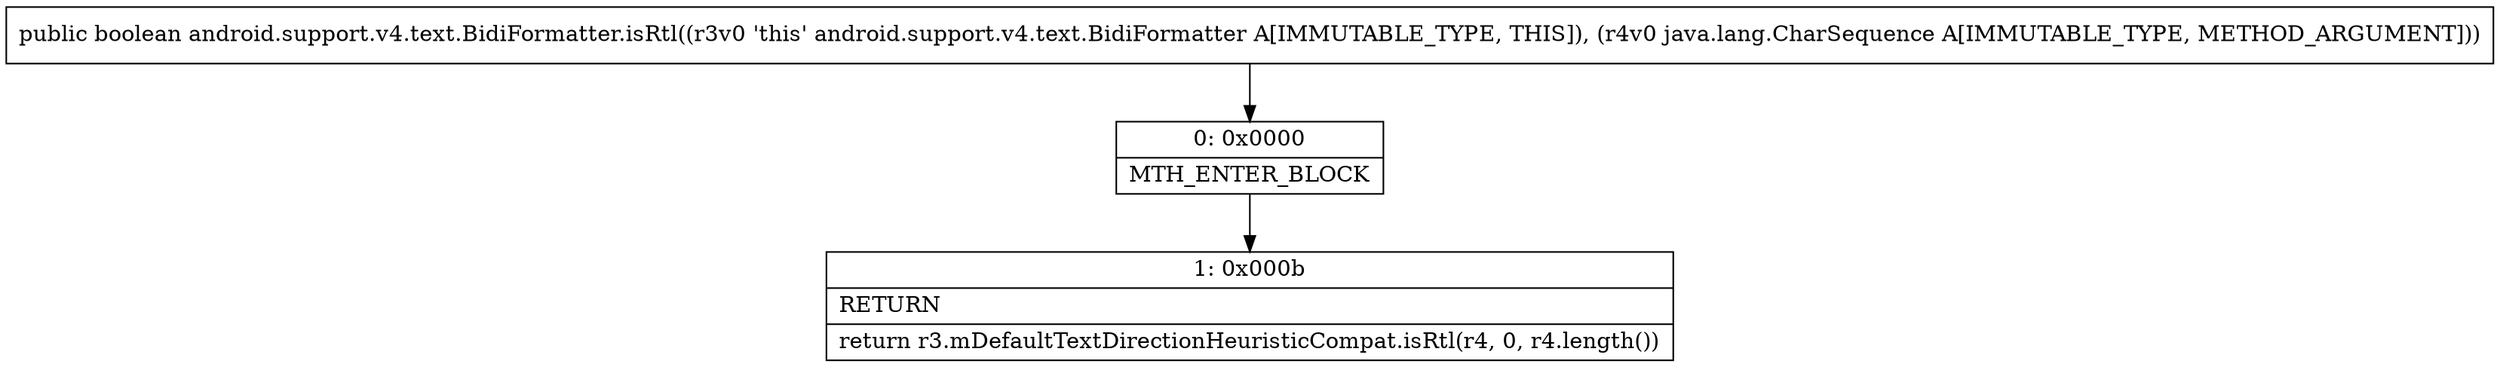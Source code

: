 digraph "CFG forandroid.support.v4.text.BidiFormatter.isRtl(Ljava\/lang\/CharSequence;)Z" {
Node_0 [shape=record,label="{0\:\ 0x0000|MTH_ENTER_BLOCK\l}"];
Node_1 [shape=record,label="{1\:\ 0x000b|RETURN\l|return r3.mDefaultTextDirectionHeuristicCompat.isRtl(r4, 0, r4.length())\l}"];
MethodNode[shape=record,label="{public boolean android.support.v4.text.BidiFormatter.isRtl((r3v0 'this' android.support.v4.text.BidiFormatter A[IMMUTABLE_TYPE, THIS]), (r4v0 java.lang.CharSequence A[IMMUTABLE_TYPE, METHOD_ARGUMENT])) }"];
MethodNode -> Node_0;
Node_0 -> Node_1;
}

